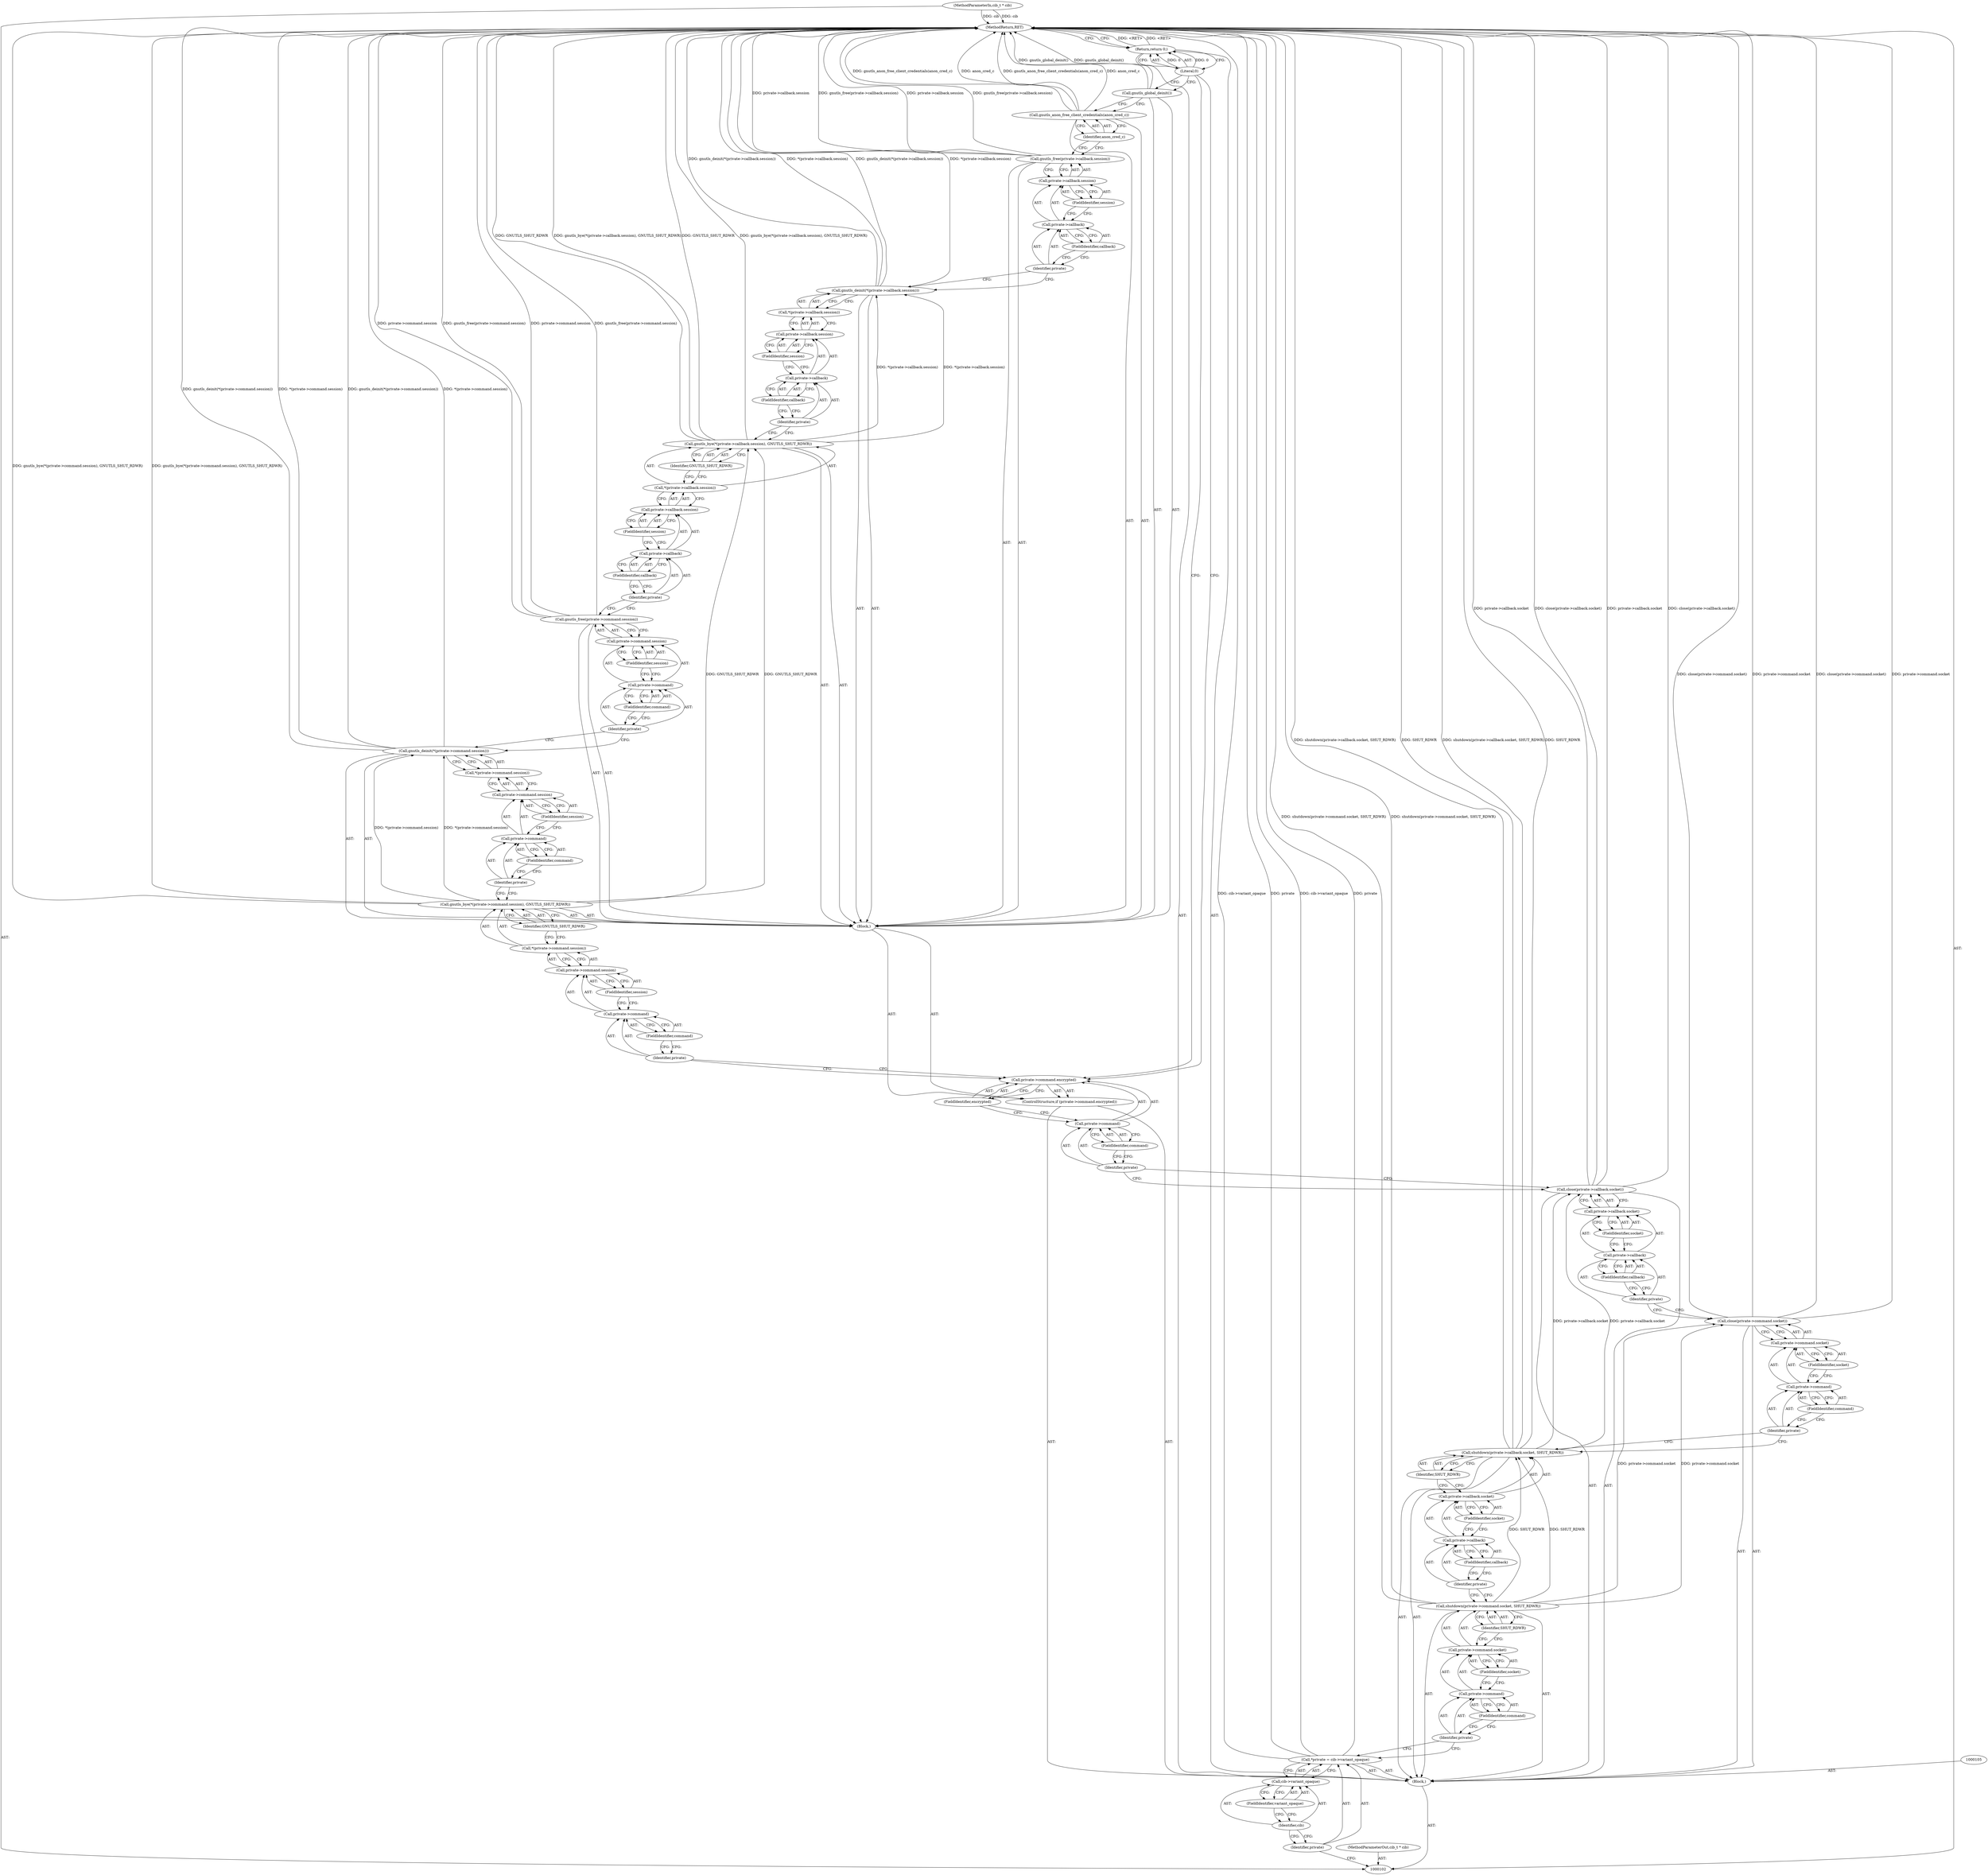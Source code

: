 digraph "1_pacemaker_564f7cc2a51dcd2f28ab12a13394f31be5aa3c93_9" {
"1000191" [label="(MethodReturn,RET)"];
"1000103" [label="(MethodParameterIn,cib_t * cib)"];
"1000246" [label="(MethodParameterOut,cib_t * cib)"];
"1000141" [label="(FieldIdentifier,command)"];
"1000142" [label="(FieldIdentifier,encrypted)"];
"1000143" [label="(Block,)"];
"1000137" [label="(ControlStructure,if (private->command.encrypted))"];
"1000138" [label="(Call,private->command.encrypted)"];
"1000139" [label="(Call,private->command)"];
"1000140" [label="(Identifier,private)"];
"1000145" [label="(Call,*(private->command.session))"];
"1000146" [label="(Call,private->command.session)"];
"1000147" [label="(Call,private->command)"];
"1000148" [label="(Identifier,private)"];
"1000149" [label="(FieldIdentifier,command)"];
"1000150" [label="(FieldIdentifier,session)"];
"1000151" [label="(Identifier,GNUTLS_SHUT_RDWR)"];
"1000144" [label="(Call,gnutls_bye(*(private->command.session), GNUTLS_SHUT_RDWR))"];
"1000153" [label="(Call,*(private->command.session))"];
"1000154" [label="(Call,private->command.session)"];
"1000155" [label="(Call,private->command)"];
"1000156" [label="(Identifier,private)"];
"1000157" [label="(FieldIdentifier,command)"];
"1000158" [label="(FieldIdentifier,session)"];
"1000152" [label="(Call,gnutls_deinit(*(private->command.session)))"];
"1000160" [label="(Call,private->command.session)"];
"1000161" [label="(Call,private->command)"];
"1000162" [label="(Identifier,private)"];
"1000163" [label="(FieldIdentifier,command)"];
"1000164" [label="(FieldIdentifier,session)"];
"1000159" [label="(Call,gnutls_free(private->command.session))"];
"1000166" [label="(Call,*(private->callback.session))"];
"1000167" [label="(Call,private->callback.session)"];
"1000168" [label="(Call,private->callback)"];
"1000169" [label="(Identifier,private)"];
"1000170" [label="(FieldIdentifier,callback)"];
"1000171" [label="(FieldIdentifier,session)"];
"1000172" [label="(Identifier,GNUTLS_SHUT_RDWR)"];
"1000165" [label="(Call,gnutls_bye(*(private->callback.session), GNUTLS_SHUT_RDWR))"];
"1000174" [label="(Call,*(private->callback.session))"];
"1000175" [label="(Call,private->callback.session)"];
"1000176" [label="(Call,private->callback)"];
"1000177" [label="(Identifier,private)"];
"1000178" [label="(FieldIdentifier,callback)"];
"1000179" [label="(FieldIdentifier,session)"];
"1000173" [label="(Call,gnutls_deinit(*(private->callback.session)))"];
"1000181" [label="(Call,private->callback.session)"];
"1000182" [label="(Call,private->callback)"];
"1000183" [label="(Identifier,private)"];
"1000184" [label="(FieldIdentifier,callback)"];
"1000185" [label="(FieldIdentifier,session)"];
"1000180" [label="(Call,gnutls_free(private->callback.session))"];
"1000187" [label="(Identifier,anon_cred_c)"];
"1000186" [label="(Call,gnutls_anon_free_client_credentials(anon_cred_c))"];
"1000188" [label="(Call,gnutls_global_deinit())"];
"1000104" [label="(Block,)"];
"1000190" [label="(Literal,0)"];
"1000189" [label="(Return,return 0;)"];
"1000106" [label="(Call,*private = cib->variant_opaque)"];
"1000107" [label="(Identifier,private)"];
"1000108" [label="(Call,cib->variant_opaque)"];
"1000109" [label="(Identifier,cib)"];
"1000110" [label="(FieldIdentifier,variant_opaque)"];
"1000112" [label="(Call,private->command.socket)"];
"1000113" [label="(Call,private->command)"];
"1000114" [label="(Identifier,private)"];
"1000115" [label="(FieldIdentifier,command)"];
"1000116" [label="(FieldIdentifier,socket)"];
"1000117" [label="(Identifier,SHUT_RDWR)"];
"1000111" [label="(Call,shutdown(private->command.socket, SHUT_RDWR))"];
"1000119" [label="(Call,private->callback.socket)"];
"1000120" [label="(Call,private->callback)"];
"1000121" [label="(Identifier,private)"];
"1000122" [label="(FieldIdentifier,callback)"];
"1000123" [label="(FieldIdentifier,socket)"];
"1000124" [label="(Identifier,SHUT_RDWR)"];
"1000118" [label="(Call,shutdown(private->callback.socket, SHUT_RDWR))"];
"1000126" [label="(Call,private->command.socket)"];
"1000127" [label="(Call,private->command)"];
"1000128" [label="(Identifier,private)"];
"1000129" [label="(FieldIdentifier,command)"];
"1000130" [label="(FieldIdentifier,socket)"];
"1000125" [label="(Call,close(private->command.socket))"];
"1000132" [label="(Call,private->callback.socket)"];
"1000133" [label="(Call,private->callback)"];
"1000134" [label="(Identifier,private)"];
"1000135" [label="(FieldIdentifier,callback)"];
"1000136" [label="(FieldIdentifier,socket)"];
"1000131" [label="(Call,close(private->callback.socket))"];
"1000191" -> "1000102"  [label="AST: "];
"1000191" -> "1000189"  [label="CFG: "];
"1000125" -> "1000191"  [label="DDG: close(private->command.socket)"];
"1000125" -> "1000191"  [label="DDG: private->command.socket"];
"1000106" -> "1000191"  [label="DDG: cib->variant_opaque"];
"1000106" -> "1000191"  [label="DDG: private"];
"1000159" -> "1000191"  [label="DDG: private->command.session"];
"1000159" -> "1000191"  [label="DDG: gnutls_free(private->command.session)"];
"1000131" -> "1000191"  [label="DDG: private->callback.socket"];
"1000131" -> "1000191"  [label="DDG: close(private->callback.socket)"];
"1000152" -> "1000191"  [label="DDG: gnutls_deinit(*(private->command.session))"];
"1000152" -> "1000191"  [label="DDG: *(private->command.session)"];
"1000180" -> "1000191"  [label="DDG: private->callback.session"];
"1000180" -> "1000191"  [label="DDG: gnutls_free(private->callback.session)"];
"1000118" -> "1000191"  [label="DDG: shutdown(private->callback.socket, SHUT_RDWR)"];
"1000118" -> "1000191"  [label="DDG: SHUT_RDWR"];
"1000173" -> "1000191"  [label="DDG: gnutls_deinit(*(private->callback.session))"];
"1000173" -> "1000191"  [label="DDG: *(private->callback.session)"];
"1000111" -> "1000191"  [label="DDG: shutdown(private->command.socket, SHUT_RDWR)"];
"1000188" -> "1000191"  [label="DDG: gnutls_global_deinit()"];
"1000186" -> "1000191"  [label="DDG: gnutls_anon_free_client_credentials(anon_cred_c)"];
"1000186" -> "1000191"  [label="DDG: anon_cred_c"];
"1000165" -> "1000191"  [label="DDG: GNUTLS_SHUT_RDWR"];
"1000165" -> "1000191"  [label="DDG: gnutls_bye(*(private->callback.session), GNUTLS_SHUT_RDWR)"];
"1000103" -> "1000191"  [label="DDG: cib"];
"1000144" -> "1000191"  [label="DDG: gnutls_bye(*(private->command.session), GNUTLS_SHUT_RDWR)"];
"1000189" -> "1000191"  [label="DDG: <RET>"];
"1000103" -> "1000102"  [label="AST: "];
"1000103" -> "1000191"  [label="DDG: cib"];
"1000246" -> "1000102"  [label="AST: "];
"1000141" -> "1000139"  [label="AST: "];
"1000141" -> "1000140"  [label="CFG: "];
"1000139" -> "1000141"  [label="CFG: "];
"1000142" -> "1000138"  [label="AST: "];
"1000142" -> "1000139"  [label="CFG: "];
"1000138" -> "1000142"  [label="CFG: "];
"1000143" -> "1000137"  [label="AST: "];
"1000144" -> "1000143"  [label="AST: "];
"1000152" -> "1000143"  [label="AST: "];
"1000159" -> "1000143"  [label="AST: "];
"1000165" -> "1000143"  [label="AST: "];
"1000173" -> "1000143"  [label="AST: "];
"1000180" -> "1000143"  [label="AST: "];
"1000186" -> "1000143"  [label="AST: "];
"1000188" -> "1000143"  [label="AST: "];
"1000137" -> "1000104"  [label="AST: "];
"1000138" -> "1000137"  [label="AST: "];
"1000143" -> "1000137"  [label="AST: "];
"1000138" -> "1000137"  [label="AST: "];
"1000138" -> "1000142"  [label="CFG: "];
"1000139" -> "1000138"  [label="AST: "];
"1000142" -> "1000138"  [label="AST: "];
"1000148" -> "1000138"  [label="CFG: "];
"1000190" -> "1000138"  [label="CFG: "];
"1000139" -> "1000138"  [label="AST: "];
"1000139" -> "1000141"  [label="CFG: "];
"1000140" -> "1000139"  [label="AST: "];
"1000141" -> "1000139"  [label="AST: "];
"1000142" -> "1000139"  [label="CFG: "];
"1000140" -> "1000139"  [label="AST: "];
"1000140" -> "1000131"  [label="CFG: "];
"1000141" -> "1000140"  [label="CFG: "];
"1000145" -> "1000144"  [label="AST: "];
"1000145" -> "1000146"  [label="CFG: "];
"1000146" -> "1000145"  [label="AST: "];
"1000151" -> "1000145"  [label="CFG: "];
"1000146" -> "1000145"  [label="AST: "];
"1000146" -> "1000150"  [label="CFG: "];
"1000147" -> "1000146"  [label="AST: "];
"1000150" -> "1000146"  [label="AST: "];
"1000145" -> "1000146"  [label="CFG: "];
"1000147" -> "1000146"  [label="AST: "];
"1000147" -> "1000149"  [label="CFG: "];
"1000148" -> "1000147"  [label="AST: "];
"1000149" -> "1000147"  [label="AST: "];
"1000150" -> "1000147"  [label="CFG: "];
"1000148" -> "1000147"  [label="AST: "];
"1000148" -> "1000138"  [label="CFG: "];
"1000149" -> "1000148"  [label="CFG: "];
"1000149" -> "1000147"  [label="AST: "];
"1000149" -> "1000148"  [label="CFG: "];
"1000147" -> "1000149"  [label="CFG: "];
"1000150" -> "1000146"  [label="AST: "];
"1000150" -> "1000147"  [label="CFG: "];
"1000146" -> "1000150"  [label="CFG: "];
"1000151" -> "1000144"  [label="AST: "];
"1000151" -> "1000145"  [label="CFG: "];
"1000144" -> "1000151"  [label="CFG: "];
"1000144" -> "1000143"  [label="AST: "];
"1000144" -> "1000151"  [label="CFG: "];
"1000145" -> "1000144"  [label="AST: "];
"1000151" -> "1000144"  [label="AST: "];
"1000156" -> "1000144"  [label="CFG: "];
"1000144" -> "1000191"  [label="DDG: gnutls_bye(*(private->command.session), GNUTLS_SHUT_RDWR)"];
"1000144" -> "1000152"  [label="DDG: *(private->command.session)"];
"1000144" -> "1000165"  [label="DDG: GNUTLS_SHUT_RDWR"];
"1000153" -> "1000152"  [label="AST: "];
"1000153" -> "1000154"  [label="CFG: "];
"1000154" -> "1000153"  [label="AST: "];
"1000152" -> "1000153"  [label="CFG: "];
"1000154" -> "1000153"  [label="AST: "];
"1000154" -> "1000158"  [label="CFG: "];
"1000155" -> "1000154"  [label="AST: "];
"1000158" -> "1000154"  [label="AST: "];
"1000153" -> "1000154"  [label="CFG: "];
"1000155" -> "1000154"  [label="AST: "];
"1000155" -> "1000157"  [label="CFG: "];
"1000156" -> "1000155"  [label="AST: "];
"1000157" -> "1000155"  [label="AST: "];
"1000158" -> "1000155"  [label="CFG: "];
"1000156" -> "1000155"  [label="AST: "];
"1000156" -> "1000144"  [label="CFG: "];
"1000157" -> "1000156"  [label="CFG: "];
"1000157" -> "1000155"  [label="AST: "];
"1000157" -> "1000156"  [label="CFG: "];
"1000155" -> "1000157"  [label="CFG: "];
"1000158" -> "1000154"  [label="AST: "];
"1000158" -> "1000155"  [label="CFG: "];
"1000154" -> "1000158"  [label="CFG: "];
"1000152" -> "1000143"  [label="AST: "];
"1000152" -> "1000153"  [label="CFG: "];
"1000153" -> "1000152"  [label="AST: "];
"1000162" -> "1000152"  [label="CFG: "];
"1000152" -> "1000191"  [label="DDG: gnutls_deinit(*(private->command.session))"];
"1000152" -> "1000191"  [label="DDG: *(private->command.session)"];
"1000144" -> "1000152"  [label="DDG: *(private->command.session)"];
"1000160" -> "1000159"  [label="AST: "];
"1000160" -> "1000164"  [label="CFG: "];
"1000161" -> "1000160"  [label="AST: "];
"1000164" -> "1000160"  [label="AST: "];
"1000159" -> "1000160"  [label="CFG: "];
"1000161" -> "1000160"  [label="AST: "];
"1000161" -> "1000163"  [label="CFG: "];
"1000162" -> "1000161"  [label="AST: "];
"1000163" -> "1000161"  [label="AST: "];
"1000164" -> "1000161"  [label="CFG: "];
"1000162" -> "1000161"  [label="AST: "];
"1000162" -> "1000152"  [label="CFG: "];
"1000163" -> "1000162"  [label="CFG: "];
"1000163" -> "1000161"  [label="AST: "];
"1000163" -> "1000162"  [label="CFG: "];
"1000161" -> "1000163"  [label="CFG: "];
"1000164" -> "1000160"  [label="AST: "];
"1000164" -> "1000161"  [label="CFG: "];
"1000160" -> "1000164"  [label="CFG: "];
"1000159" -> "1000143"  [label="AST: "];
"1000159" -> "1000160"  [label="CFG: "];
"1000160" -> "1000159"  [label="AST: "];
"1000169" -> "1000159"  [label="CFG: "];
"1000159" -> "1000191"  [label="DDG: private->command.session"];
"1000159" -> "1000191"  [label="DDG: gnutls_free(private->command.session)"];
"1000166" -> "1000165"  [label="AST: "];
"1000166" -> "1000167"  [label="CFG: "];
"1000167" -> "1000166"  [label="AST: "];
"1000172" -> "1000166"  [label="CFG: "];
"1000167" -> "1000166"  [label="AST: "];
"1000167" -> "1000171"  [label="CFG: "];
"1000168" -> "1000167"  [label="AST: "];
"1000171" -> "1000167"  [label="AST: "];
"1000166" -> "1000167"  [label="CFG: "];
"1000168" -> "1000167"  [label="AST: "];
"1000168" -> "1000170"  [label="CFG: "];
"1000169" -> "1000168"  [label="AST: "];
"1000170" -> "1000168"  [label="AST: "];
"1000171" -> "1000168"  [label="CFG: "];
"1000169" -> "1000168"  [label="AST: "];
"1000169" -> "1000159"  [label="CFG: "];
"1000170" -> "1000169"  [label="CFG: "];
"1000170" -> "1000168"  [label="AST: "];
"1000170" -> "1000169"  [label="CFG: "];
"1000168" -> "1000170"  [label="CFG: "];
"1000171" -> "1000167"  [label="AST: "];
"1000171" -> "1000168"  [label="CFG: "];
"1000167" -> "1000171"  [label="CFG: "];
"1000172" -> "1000165"  [label="AST: "];
"1000172" -> "1000166"  [label="CFG: "];
"1000165" -> "1000172"  [label="CFG: "];
"1000165" -> "1000143"  [label="AST: "];
"1000165" -> "1000172"  [label="CFG: "];
"1000166" -> "1000165"  [label="AST: "];
"1000172" -> "1000165"  [label="AST: "];
"1000177" -> "1000165"  [label="CFG: "];
"1000165" -> "1000191"  [label="DDG: GNUTLS_SHUT_RDWR"];
"1000165" -> "1000191"  [label="DDG: gnutls_bye(*(private->callback.session), GNUTLS_SHUT_RDWR)"];
"1000144" -> "1000165"  [label="DDG: GNUTLS_SHUT_RDWR"];
"1000165" -> "1000173"  [label="DDG: *(private->callback.session)"];
"1000174" -> "1000173"  [label="AST: "];
"1000174" -> "1000175"  [label="CFG: "];
"1000175" -> "1000174"  [label="AST: "];
"1000173" -> "1000174"  [label="CFG: "];
"1000175" -> "1000174"  [label="AST: "];
"1000175" -> "1000179"  [label="CFG: "];
"1000176" -> "1000175"  [label="AST: "];
"1000179" -> "1000175"  [label="AST: "];
"1000174" -> "1000175"  [label="CFG: "];
"1000176" -> "1000175"  [label="AST: "];
"1000176" -> "1000178"  [label="CFG: "];
"1000177" -> "1000176"  [label="AST: "];
"1000178" -> "1000176"  [label="AST: "];
"1000179" -> "1000176"  [label="CFG: "];
"1000177" -> "1000176"  [label="AST: "];
"1000177" -> "1000165"  [label="CFG: "];
"1000178" -> "1000177"  [label="CFG: "];
"1000178" -> "1000176"  [label="AST: "];
"1000178" -> "1000177"  [label="CFG: "];
"1000176" -> "1000178"  [label="CFG: "];
"1000179" -> "1000175"  [label="AST: "];
"1000179" -> "1000176"  [label="CFG: "];
"1000175" -> "1000179"  [label="CFG: "];
"1000173" -> "1000143"  [label="AST: "];
"1000173" -> "1000174"  [label="CFG: "];
"1000174" -> "1000173"  [label="AST: "];
"1000183" -> "1000173"  [label="CFG: "];
"1000173" -> "1000191"  [label="DDG: gnutls_deinit(*(private->callback.session))"];
"1000173" -> "1000191"  [label="DDG: *(private->callback.session)"];
"1000165" -> "1000173"  [label="DDG: *(private->callback.session)"];
"1000181" -> "1000180"  [label="AST: "];
"1000181" -> "1000185"  [label="CFG: "];
"1000182" -> "1000181"  [label="AST: "];
"1000185" -> "1000181"  [label="AST: "];
"1000180" -> "1000181"  [label="CFG: "];
"1000182" -> "1000181"  [label="AST: "];
"1000182" -> "1000184"  [label="CFG: "];
"1000183" -> "1000182"  [label="AST: "];
"1000184" -> "1000182"  [label="AST: "];
"1000185" -> "1000182"  [label="CFG: "];
"1000183" -> "1000182"  [label="AST: "];
"1000183" -> "1000173"  [label="CFG: "];
"1000184" -> "1000183"  [label="CFG: "];
"1000184" -> "1000182"  [label="AST: "];
"1000184" -> "1000183"  [label="CFG: "];
"1000182" -> "1000184"  [label="CFG: "];
"1000185" -> "1000181"  [label="AST: "];
"1000185" -> "1000182"  [label="CFG: "];
"1000181" -> "1000185"  [label="CFG: "];
"1000180" -> "1000143"  [label="AST: "];
"1000180" -> "1000181"  [label="CFG: "];
"1000181" -> "1000180"  [label="AST: "];
"1000187" -> "1000180"  [label="CFG: "];
"1000180" -> "1000191"  [label="DDG: private->callback.session"];
"1000180" -> "1000191"  [label="DDG: gnutls_free(private->callback.session)"];
"1000187" -> "1000186"  [label="AST: "];
"1000187" -> "1000180"  [label="CFG: "];
"1000186" -> "1000187"  [label="CFG: "];
"1000186" -> "1000143"  [label="AST: "];
"1000186" -> "1000187"  [label="CFG: "];
"1000187" -> "1000186"  [label="AST: "];
"1000188" -> "1000186"  [label="CFG: "];
"1000186" -> "1000191"  [label="DDG: gnutls_anon_free_client_credentials(anon_cred_c)"];
"1000186" -> "1000191"  [label="DDG: anon_cred_c"];
"1000188" -> "1000143"  [label="AST: "];
"1000188" -> "1000186"  [label="CFG: "];
"1000190" -> "1000188"  [label="CFG: "];
"1000188" -> "1000191"  [label="DDG: gnutls_global_deinit()"];
"1000104" -> "1000102"  [label="AST: "];
"1000105" -> "1000104"  [label="AST: "];
"1000106" -> "1000104"  [label="AST: "];
"1000111" -> "1000104"  [label="AST: "];
"1000118" -> "1000104"  [label="AST: "];
"1000125" -> "1000104"  [label="AST: "];
"1000131" -> "1000104"  [label="AST: "];
"1000137" -> "1000104"  [label="AST: "];
"1000189" -> "1000104"  [label="AST: "];
"1000190" -> "1000189"  [label="AST: "];
"1000190" -> "1000188"  [label="CFG: "];
"1000190" -> "1000138"  [label="CFG: "];
"1000189" -> "1000190"  [label="CFG: "];
"1000190" -> "1000189"  [label="DDG: 0"];
"1000189" -> "1000104"  [label="AST: "];
"1000189" -> "1000190"  [label="CFG: "];
"1000190" -> "1000189"  [label="AST: "];
"1000191" -> "1000189"  [label="CFG: "];
"1000189" -> "1000191"  [label="DDG: <RET>"];
"1000190" -> "1000189"  [label="DDG: 0"];
"1000106" -> "1000104"  [label="AST: "];
"1000106" -> "1000108"  [label="CFG: "];
"1000107" -> "1000106"  [label="AST: "];
"1000108" -> "1000106"  [label="AST: "];
"1000114" -> "1000106"  [label="CFG: "];
"1000106" -> "1000191"  [label="DDG: cib->variant_opaque"];
"1000106" -> "1000191"  [label="DDG: private"];
"1000107" -> "1000106"  [label="AST: "];
"1000107" -> "1000102"  [label="CFG: "];
"1000109" -> "1000107"  [label="CFG: "];
"1000108" -> "1000106"  [label="AST: "];
"1000108" -> "1000110"  [label="CFG: "];
"1000109" -> "1000108"  [label="AST: "];
"1000110" -> "1000108"  [label="AST: "];
"1000106" -> "1000108"  [label="CFG: "];
"1000109" -> "1000108"  [label="AST: "];
"1000109" -> "1000107"  [label="CFG: "];
"1000110" -> "1000109"  [label="CFG: "];
"1000110" -> "1000108"  [label="AST: "];
"1000110" -> "1000109"  [label="CFG: "];
"1000108" -> "1000110"  [label="CFG: "];
"1000112" -> "1000111"  [label="AST: "];
"1000112" -> "1000116"  [label="CFG: "];
"1000113" -> "1000112"  [label="AST: "];
"1000116" -> "1000112"  [label="AST: "];
"1000117" -> "1000112"  [label="CFG: "];
"1000113" -> "1000112"  [label="AST: "];
"1000113" -> "1000115"  [label="CFG: "];
"1000114" -> "1000113"  [label="AST: "];
"1000115" -> "1000113"  [label="AST: "];
"1000116" -> "1000113"  [label="CFG: "];
"1000114" -> "1000113"  [label="AST: "];
"1000114" -> "1000106"  [label="CFG: "];
"1000115" -> "1000114"  [label="CFG: "];
"1000115" -> "1000113"  [label="AST: "];
"1000115" -> "1000114"  [label="CFG: "];
"1000113" -> "1000115"  [label="CFG: "];
"1000116" -> "1000112"  [label="AST: "];
"1000116" -> "1000113"  [label="CFG: "];
"1000112" -> "1000116"  [label="CFG: "];
"1000117" -> "1000111"  [label="AST: "];
"1000117" -> "1000112"  [label="CFG: "];
"1000111" -> "1000117"  [label="CFG: "];
"1000111" -> "1000104"  [label="AST: "];
"1000111" -> "1000117"  [label="CFG: "];
"1000112" -> "1000111"  [label="AST: "];
"1000117" -> "1000111"  [label="AST: "];
"1000121" -> "1000111"  [label="CFG: "];
"1000111" -> "1000191"  [label="DDG: shutdown(private->command.socket, SHUT_RDWR)"];
"1000111" -> "1000118"  [label="DDG: SHUT_RDWR"];
"1000111" -> "1000125"  [label="DDG: private->command.socket"];
"1000119" -> "1000118"  [label="AST: "];
"1000119" -> "1000123"  [label="CFG: "];
"1000120" -> "1000119"  [label="AST: "];
"1000123" -> "1000119"  [label="AST: "];
"1000124" -> "1000119"  [label="CFG: "];
"1000120" -> "1000119"  [label="AST: "];
"1000120" -> "1000122"  [label="CFG: "];
"1000121" -> "1000120"  [label="AST: "];
"1000122" -> "1000120"  [label="AST: "];
"1000123" -> "1000120"  [label="CFG: "];
"1000121" -> "1000120"  [label="AST: "];
"1000121" -> "1000111"  [label="CFG: "];
"1000122" -> "1000121"  [label="CFG: "];
"1000122" -> "1000120"  [label="AST: "];
"1000122" -> "1000121"  [label="CFG: "];
"1000120" -> "1000122"  [label="CFG: "];
"1000123" -> "1000119"  [label="AST: "];
"1000123" -> "1000120"  [label="CFG: "];
"1000119" -> "1000123"  [label="CFG: "];
"1000124" -> "1000118"  [label="AST: "];
"1000124" -> "1000119"  [label="CFG: "];
"1000118" -> "1000124"  [label="CFG: "];
"1000118" -> "1000104"  [label="AST: "];
"1000118" -> "1000124"  [label="CFG: "];
"1000119" -> "1000118"  [label="AST: "];
"1000124" -> "1000118"  [label="AST: "];
"1000128" -> "1000118"  [label="CFG: "];
"1000118" -> "1000191"  [label="DDG: shutdown(private->callback.socket, SHUT_RDWR)"];
"1000118" -> "1000191"  [label="DDG: SHUT_RDWR"];
"1000111" -> "1000118"  [label="DDG: SHUT_RDWR"];
"1000118" -> "1000131"  [label="DDG: private->callback.socket"];
"1000126" -> "1000125"  [label="AST: "];
"1000126" -> "1000130"  [label="CFG: "];
"1000127" -> "1000126"  [label="AST: "];
"1000130" -> "1000126"  [label="AST: "];
"1000125" -> "1000126"  [label="CFG: "];
"1000127" -> "1000126"  [label="AST: "];
"1000127" -> "1000129"  [label="CFG: "];
"1000128" -> "1000127"  [label="AST: "];
"1000129" -> "1000127"  [label="AST: "];
"1000130" -> "1000127"  [label="CFG: "];
"1000128" -> "1000127"  [label="AST: "];
"1000128" -> "1000118"  [label="CFG: "];
"1000129" -> "1000128"  [label="CFG: "];
"1000129" -> "1000127"  [label="AST: "];
"1000129" -> "1000128"  [label="CFG: "];
"1000127" -> "1000129"  [label="CFG: "];
"1000130" -> "1000126"  [label="AST: "];
"1000130" -> "1000127"  [label="CFG: "];
"1000126" -> "1000130"  [label="CFG: "];
"1000125" -> "1000104"  [label="AST: "];
"1000125" -> "1000126"  [label="CFG: "];
"1000126" -> "1000125"  [label="AST: "];
"1000134" -> "1000125"  [label="CFG: "];
"1000125" -> "1000191"  [label="DDG: close(private->command.socket)"];
"1000125" -> "1000191"  [label="DDG: private->command.socket"];
"1000111" -> "1000125"  [label="DDG: private->command.socket"];
"1000132" -> "1000131"  [label="AST: "];
"1000132" -> "1000136"  [label="CFG: "];
"1000133" -> "1000132"  [label="AST: "];
"1000136" -> "1000132"  [label="AST: "];
"1000131" -> "1000132"  [label="CFG: "];
"1000133" -> "1000132"  [label="AST: "];
"1000133" -> "1000135"  [label="CFG: "];
"1000134" -> "1000133"  [label="AST: "];
"1000135" -> "1000133"  [label="AST: "];
"1000136" -> "1000133"  [label="CFG: "];
"1000134" -> "1000133"  [label="AST: "];
"1000134" -> "1000125"  [label="CFG: "];
"1000135" -> "1000134"  [label="CFG: "];
"1000135" -> "1000133"  [label="AST: "];
"1000135" -> "1000134"  [label="CFG: "];
"1000133" -> "1000135"  [label="CFG: "];
"1000136" -> "1000132"  [label="AST: "];
"1000136" -> "1000133"  [label="CFG: "];
"1000132" -> "1000136"  [label="CFG: "];
"1000131" -> "1000104"  [label="AST: "];
"1000131" -> "1000132"  [label="CFG: "];
"1000132" -> "1000131"  [label="AST: "];
"1000140" -> "1000131"  [label="CFG: "];
"1000131" -> "1000191"  [label="DDG: private->callback.socket"];
"1000131" -> "1000191"  [label="DDG: close(private->callback.socket)"];
"1000118" -> "1000131"  [label="DDG: private->callback.socket"];
}

